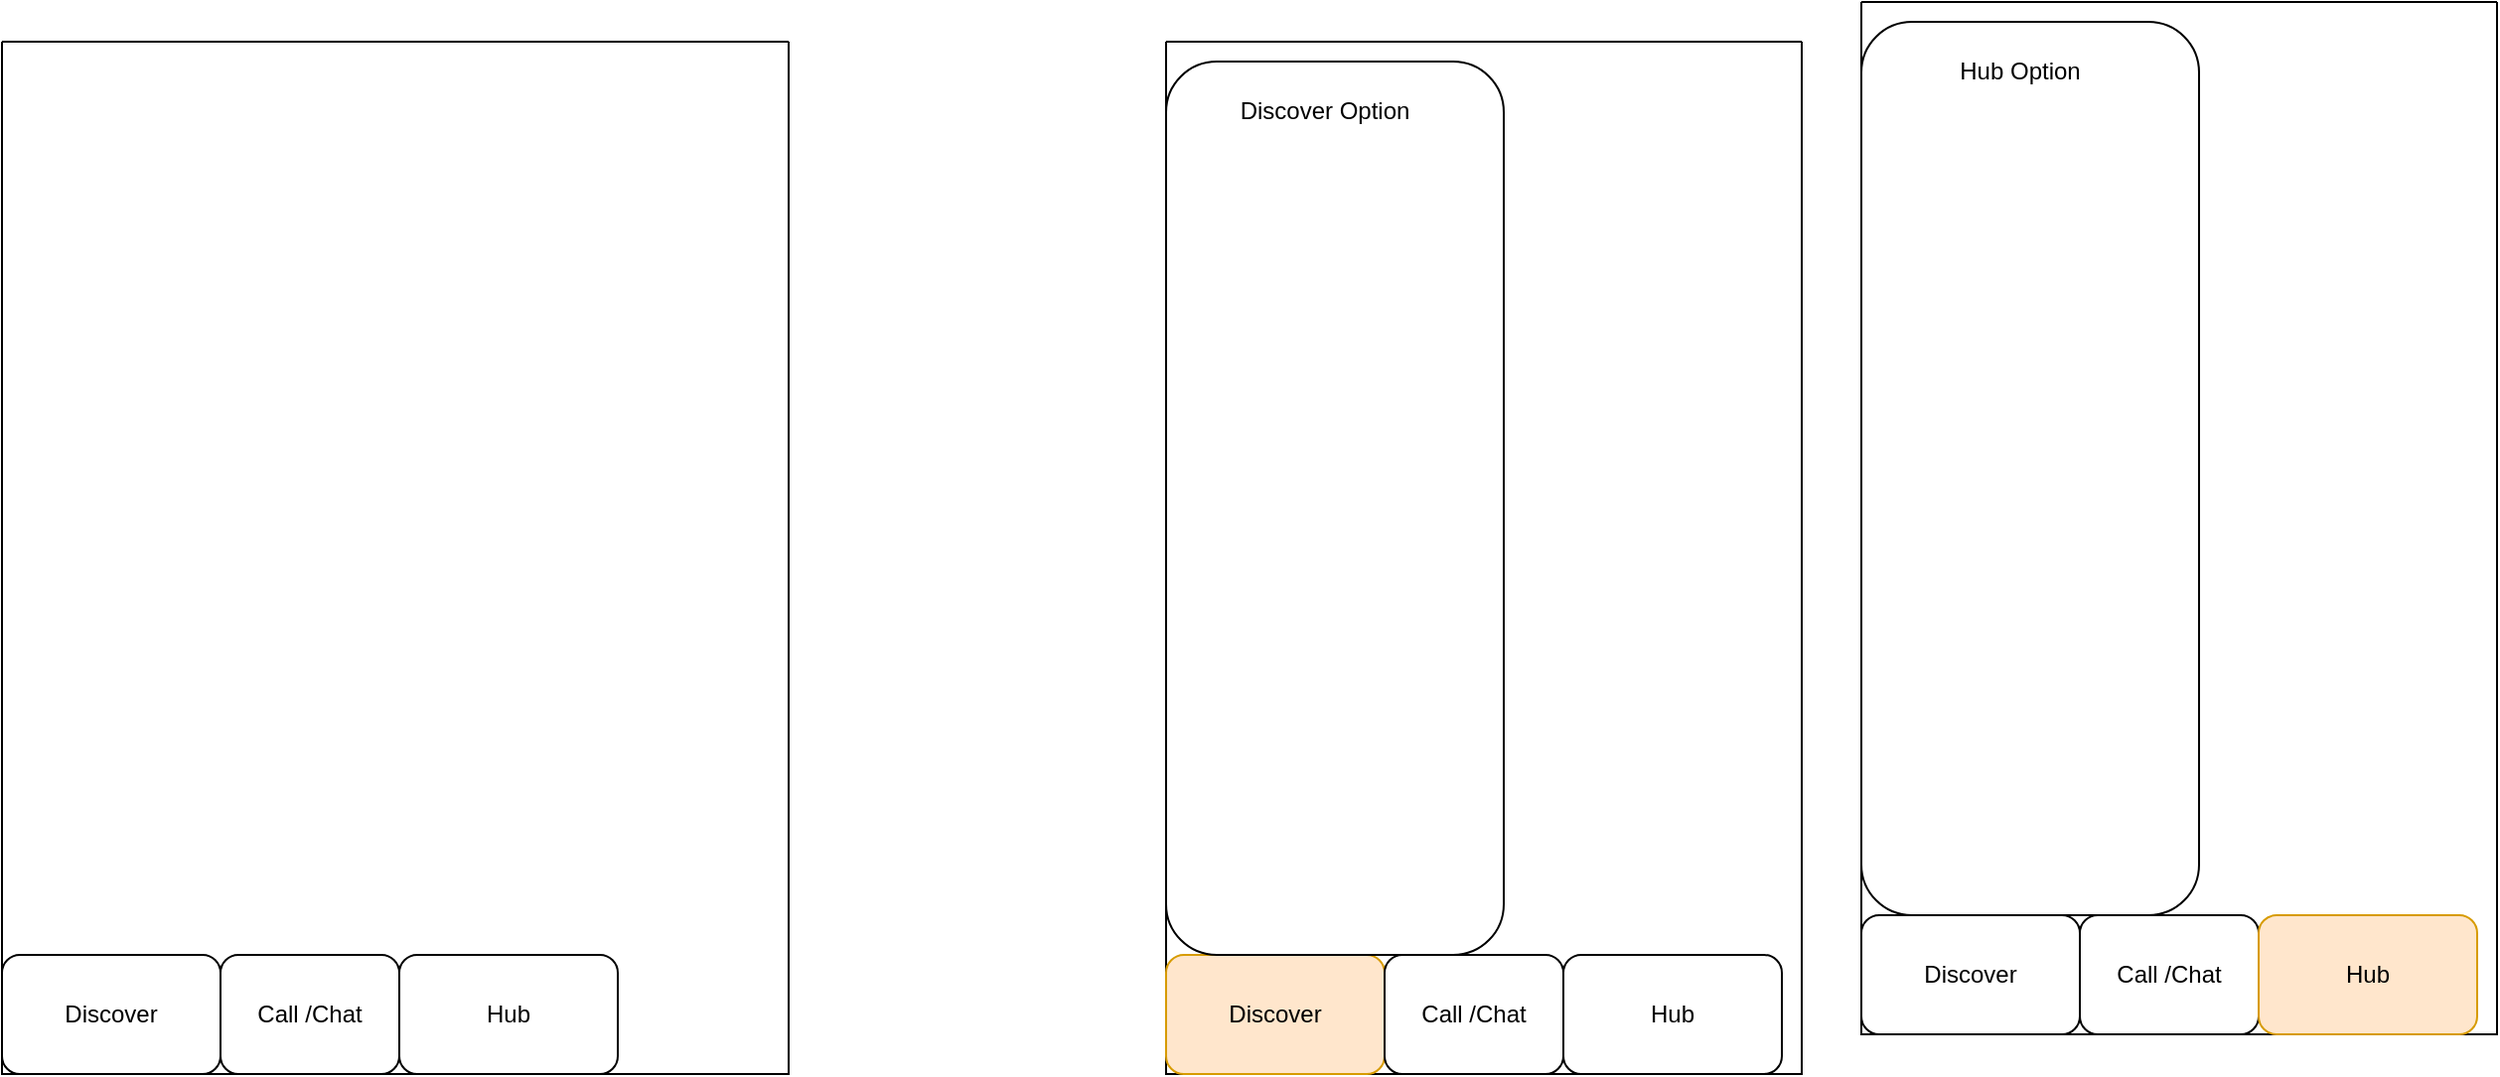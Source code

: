 <mxfile version="24.2.5" type="github">
  <diagram name="Page-1" id="2mgG1ZenihQPI38-4Km9">
    <mxGraphModel dx="1483" dy="911" grid="1" gridSize="10" guides="1" tooltips="1" connect="1" arrows="1" fold="1" page="1" pageScale="1" pageWidth="850" pageHeight="1100" math="0" shadow="0">
      <root>
        <mxCell id="0" />
        <mxCell id="1" parent="0" />
        <mxCell id="apzST0HvyVAaXvDr1p3V-2" value="" style="swimlane;startSize=0;" vertex="1" parent="1">
          <mxGeometry x="54" y="50" width="396" height="520" as="geometry" />
        </mxCell>
        <mxCell id="apzST0HvyVAaXvDr1p3V-3" value="Discover" style="rounded=1;whiteSpace=wrap;html=1;" vertex="1" parent="apzST0HvyVAaXvDr1p3V-2">
          <mxGeometry y="460" width="110" height="60" as="geometry" />
        </mxCell>
        <mxCell id="apzST0HvyVAaXvDr1p3V-4" value="Call /Chat" style="rounded=1;whiteSpace=wrap;html=1;" vertex="1" parent="apzST0HvyVAaXvDr1p3V-2">
          <mxGeometry x="110" y="460" width="90" height="60" as="geometry" />
        </mxCell>
        <mxCell id="apzST0HvyVAaXvDr1p3V-5" value="Hub" style="rounded=1;whiteSpace=wrap;html=1;" vertex="1" parent="apzST0HvyVAaXvDr1p3V-2">
          <mxGeometry x="200" y="460" width="110" height="60" as="geometry" />
        </mxCell>
        <mxCell id="apzST0HvyVAaXvDr1p3V-8" value="" style="swimlane;startSize=0;" vertex="1" parent="1">
          <mxGeometry x="990" y="30" width="320" height="520" as="geometry" />
        </mxCell>
        <mxCell id="apzST0HvyVAaXvDr1p3V-9" value="Discover" style="rounded=1;whiteSpace=wrap;html=1;" vertex="1" parent="apzST0HvyVAaXvDr1p3V-8">
          <mxGeometry y="460" width="110" height="60" as="geometry" />
        </mxCell>
        <mxCell id="apzST0HvyVAaXvDr1p3V-10" value="Call /Chat" style="rounded=1;whiteSpace=wrap;html=1;" vertex="1" parent="apzST0HvyVAaXvDr1p3V-8">
          <mxGeometry x="110" y="460" width="90" height="60" as="geometry" />
        </mxCell>
        <mxCell id="apzST0HvyVAaXvDr1p3V-11" value="Hub" style="rounded=1;whiteSpace=wrap;html=1;fillColor=#ffe6cc;strokeColor=#d79b00;" vertex="1" parent="apzST0HvyVAaXvDr1p3V-8">
          <mxGeometry x="200" y="460" width="110" height="60" as="geometry" />
        </mxCell>
        <mxCell id="apzST0HvyVAaXvDr1p3V-12" value="" style="rounded=1;whiteSpace=wrap;html=1;" vertex="1" parent="apzST0HvyVAaXvDr1p3V-8">
          <mxGeometry y="10" width="170" height="450" as="geometry" />
        </mxCell>
        <mxCell id="apzST0HvyVAaXvDr1p3V-15" value="Hub Option" style="text;html=1;align=center;verticalAlign=middle;whiteSpace=wrap;rounded=0;" vertex="1" parent="apzST0HvyVAaXvDr1p3V-8">
          <mxGeometry x="30" y="20" width="100" height="30" as="geometry" />
        </mxCell>
        <mxCell id="apzST0HvyVAaXvDr1p3V-16" value="" style="swimlane;startSize=0;" vertex="1" parent="1">
          <mxGeometry x="640" y="50" width="320" height="520" as="geometry" />
        </mxCell>
        <mxCell id="apzST0HvyVAaXvDr1p3V-17" value="Discover" style="rounded=1;whiteSpace=wrap;html=1;fillColor=#ffe6cc;strokeColor=#d79b00;" vertex="1" parent="apzST0HvyVAaXvDr1p3V-16">
          <mxGeometry y="460" width="110" height="60" as="geometry" />
        </mxCell>
        <mxCell id="apzST0HvyVAaXvDr1p3V-18" value="Call /Chat" style="rounded=1;whiteSpace=wrap;html=1;" vertex="1" parent="apzST0HvyVAaXvDr1p3V-16">
          <mxGeometry x="110" y="460" width="90" height="60" as="geometry" />
        </mxCell>
        <mxCell id="apzST0HvyVAaXvDr1p3V-19" value="Hub" style="rounded=1;whiteSpace=wrap;html=1;" vertex="1" parent="apzST0HvyVAaXvDr1p3V-16">
          <mxGeometry x="200" y="460" width="110" height="60" as="geometry" />
        </mxCell>
        <mxCell id="apzST0HvyVAaXvDr1p3V-20" value="" style="rounded=1;whiteSpace=wrap;html=1;" vertex="1" parent="apzST0HvyVAaXvDr1p3V-16">
          <mxGeometry y="10" width="170" height="450" as="geometry" />
        </mxCell>
        <mxCell id="apzST0HvyVAaXvDr1p3V-21" value="Discover Option" style="text;html=1;align=center;verticalAlign=middle;whiteSpace=wrap;rounded=0;" vertex="1" parent="apzST0HvyVAaXvDr1p3V-16">
          <mxGeometry x="30" y="20" width="100" height="30" as="geometry" />
        </mxCell>
      </root>
    </mxGraphModel>
  </diagram>
</mxfile>
